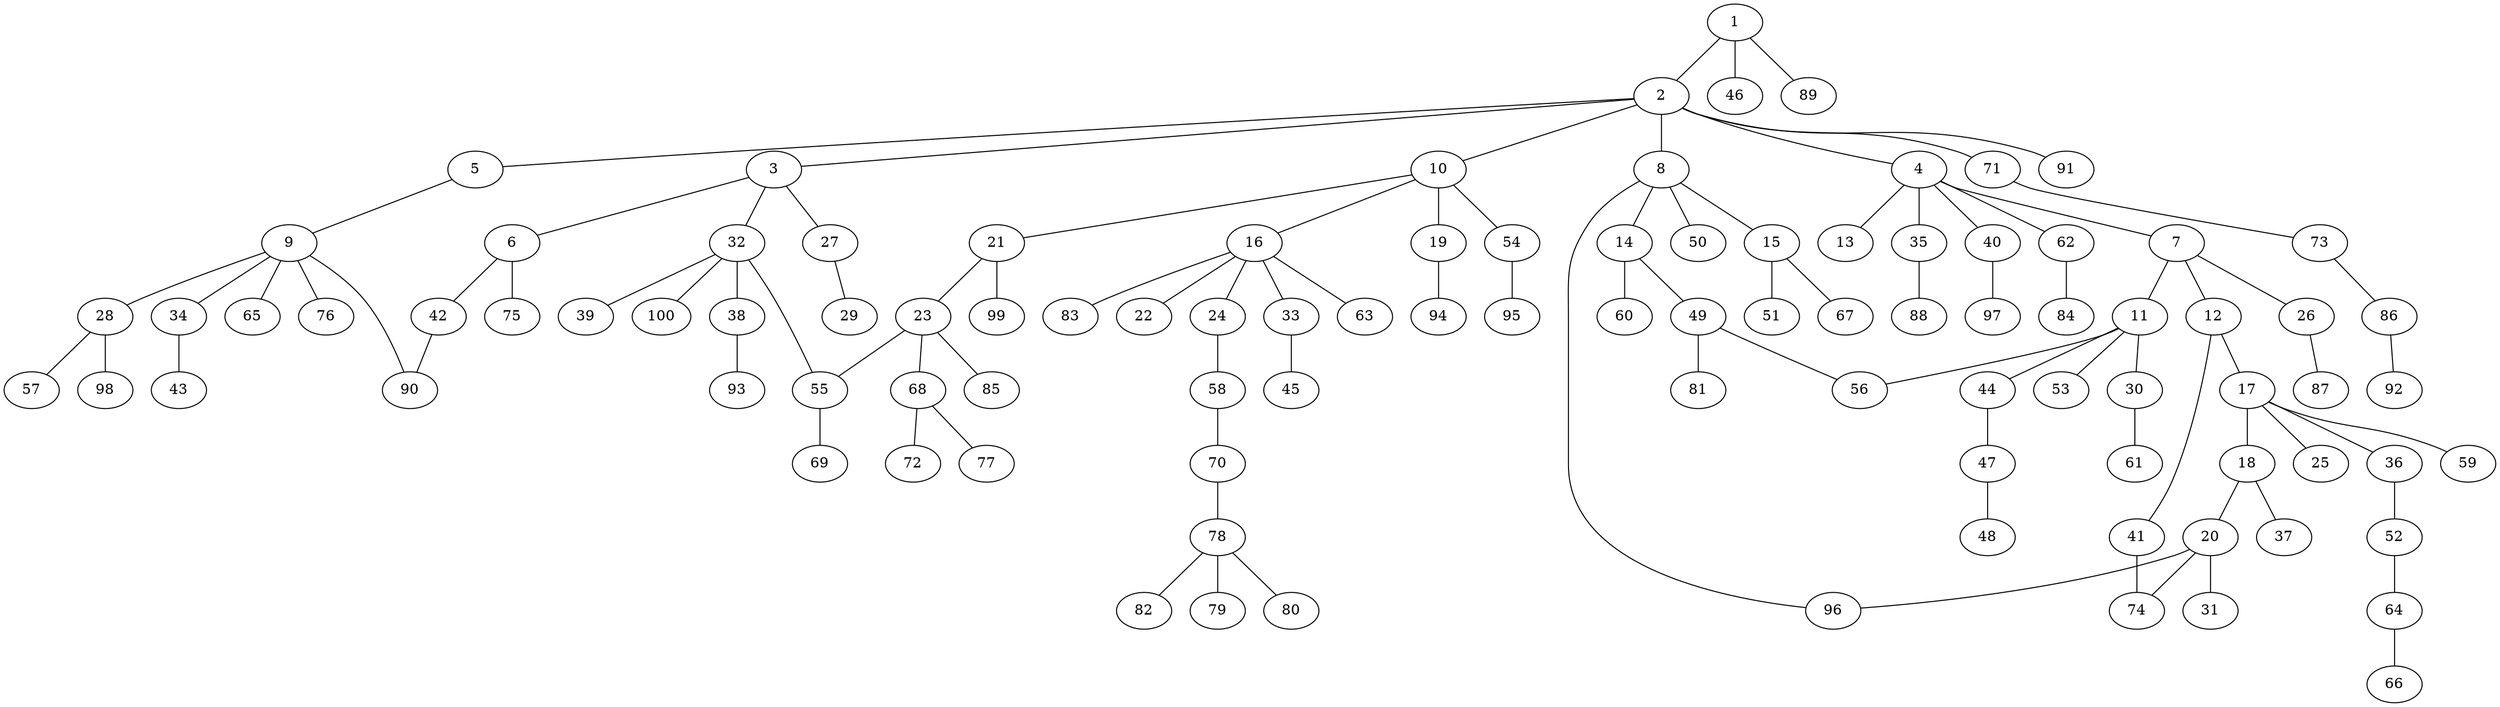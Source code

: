 graph graphname {1--2
1--46
1--89
2--3
2--4
2--5
2--8
2--10
2--71
2--91
3--6
3--27
3--32
4--7
4--13
4--35
4--40
4--62
5--9
6--42
6--75
7--11
7--12
7--26
8--14
8--15
8--50
8--96
9--28
9--34
9--65
9--76
9--90
10--16
10--19
10--21
10--54
11--30
11--44
11--53
11--56
12--17
12--41
14--49
14--60
15--51
15--67
16--22
16--24
16--33
16--63
16--83
17--18
17--25
17--36
17--59
18--20
18--37
19--94
20--31
20--74
20--96
21--23
21--99
23--55
23--68
23--85
24--58
26--87
27--29
28--57
28--98
30--61
32--38
32--39
32--55
32--100
33--45
34--43
35--88
36--52
38--93
40--97
41--74
42--90
44--47
47--48
49--56
49--81
52--64
54--95
55--69
58--70
62--84
64--66
68--72
68--77
70--78
71--73
73--86
78--79
78--80
78--82
86--92
}